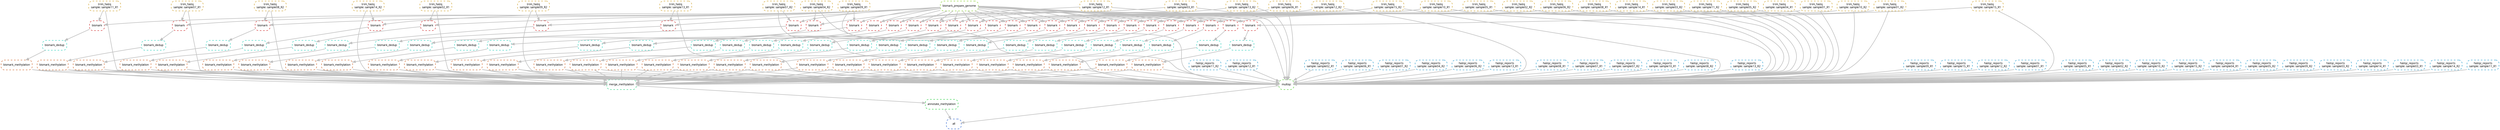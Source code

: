digraph snakemake_dag {
    graph[bgcolor=white, margin=0];
    node[shape=box, style=rounded, fontname=sans,                 fontsize=10, penwidth=2];
    edge[penwidth=2, color=grey];
	0[label = "trim_fastq\nsample: sample06_R2", color = "0.12 0.6 0.85", style="rounded,dashed"];
	1[label = "bismark_dedup", color = "0.48 0.6 0.85", style="rounded,dashed"];
	2[label = "bismark_dedup", color = "0.48 0.6 0.85", style="rounded,dashed"];
	3[label = "bismark_methylation", color = "0.06 0.6 0.85", style="rounded,dashed"];
	4[label = "fastqc_reports\nsample: sample15_R1", color = "0.55 0.6 0.85", style="rounded,dashed"];
	5[label = "bismark_methylation", color = "0.06 0.6 0.85", style="rounded,dashed"];
	6[label = "trim_fastq\nsample: sample15_R1", color = "0.12 0.6 0.85", style="rounded,dashed"];
	7[label = "bismark", color = "0.00 0.6 0.85", style="rounded,dashed"];
	8[label = "bismark", color = "0.00 0.6 0.85", style="rounded,dashed"];
	9[label = "trim_fastq\nsample: sample11_R2", color = "0.12 0.6 0.85", style="rounded,dashed"];
	10[label = "fastqc_reports\nsample: sample12_R2", color = "0.55 0.6 0.85", style="rounded,dashed"];
	11[label = "trim_fastq\nsample: sample09_R1", color = "0.12 0.6 0.85", style="rounded,dashed"];
	12[label = "bismark_methylation", color = "0.06 0.6 0.85", style="rounded,dashed"];
	13[label = "bismark_dedup", color = "0.48 0.6 0.85", style="rounded,dashed"];
	14[label = "bismark_methylation", color = "0.06 0.6 0.85", style="rounded,dashed"];
	15[label = "bismark_methylation", color = "0.06 0.6 0.85", style="rounded,dashed"];
	16[label = "fastqc_reports\nsample: sample01_R1", color = "0.55 0.6 0.85", style="rounded,dashed"];
	17[label = "bismark_methylation", color = "0.06 0.6 0.85", style="rounded,dashed"];
	18[label = "all", color = "0.61 0.6 0.85", style="rounded,dashed"];
	19[label = "trim_fastq\nsample: sample09_R2", color = "0.12 0.6 0.85", style="rounded,dashed"];
	20[label = "bismark", color = "0.00 0.6 0.85", style="rounded,dashed"];
	21[label = "trim_fastq\nsample: sample08_R1", color = "0.12 0.6 0.85", style="rounded,dashed"];
	22[label = "fastqc_reports\nsample: sample05_R1", color = "0.55 0.6 0.85", style="rounded,dashed"];
	23[label = "trim_fastq\nsample: sample12_R2", color = "0.12 0.6 0.85", style="rounded,dashed"];
	24[label = "bismark_methylation", color = "0.06 0.6 0.85", style="rounded,dashed"];
	25[label = "bismark", color = "0.00 0.6 0.85", style="rounded,dashed"];
	26[label = "fastqc_reports\nsample: sample02_R2", color = "0.55 0.6 0.85", style="rounded,dashed"];
	27[label = "bismark_methylation", color = "0.06 0.6 0.85", style="rounded,dashed"];
	28[label = "trim_fastq\nsample: sample10_R1", color = "0.12 0.6 0.85", style="rounded,dashed"];
	29[label = "fastqc_reports\nsample: sample10_R2", color = "0.55 0.6 0.85", style="rounded,dashed"];
	30[label = "bismark_dedup", color = "0.48 0.6 0.85", style="rounded,dashed"];
	31[label = "bismark_dedup", color = "0.48 0.6 0.85", style="rounded,dashed"];
	32[label = "bismark_methylation", color = "0.06 0.6 0.85", style="rounded,dashed"];
	33[label = "bismark_dedup", color = "0.48 0.6 0.85", style="rounded,dashed"];
	34[label = "bismark_methylation", color = "0.06 0.6 0.85", style="rounded,dashed"];
	35[label = "bismark_methylation", color = "0.06 0.6 0.85", style="rounded,dashed"];
	36[label = "bismark", color = "0.00 0.6 0.85", style="rounded,dashed"];
	37[label = "bismark", color = "0.00 0.6 0.85", style="rounded,dashed"];
	38[label = "fastqc_reports\nsample: sample15_R2", color = "0.55 0.6 0.85", style="rounded,dashed"];
	39[label = "fastqc_reports\nsample: sample04_R1", color = "0.55 0.6 0.85", style="rounded,dashed"];
	40[label = "bismark", color = "0.00 0.6 0.85", style="rounded,dashed"];
	41[label = "bismark_dedup", color = "0.48 0.6 0.85", style="rounded,dashed"];
	42[label = "trim_fastq\nsample: sample01_R2", color = "0.12 0.6 0.85", style="rounded,dashed"];
	43[label = "bismark", color = "0.00 0.6 0.85", style="rounded,dashed"];
	44[label = "merge_methylation", color = "0.42 0.6 0.85", style="rounded,dashed"];
	45[label = "trim_fastq\nsample: sample13_R1", color = "0.12 0.6 0.85", style="rounded,dashed"];
	46[label = "fastqc_reports\nsample: sample05_R2", color = "0.55 0.6 0.85", style="rounded,dashed"];
	47[label = "bismark_dedup", color = "0.48 0.6 0.85", style="rounded,dashed"];
	48[label = "bismark_methylation", color = "0.06 0.6 0.85", style="rounded,dashed"];
	49[label = "fastqc_reports\nsample: sample09_R2", color = "0.55 0.6 0.85", style="rounded,dashed"];
	50[label = "bismark_dedup", color = "0.48 0.6 0.85", style="rounded,dashed"];
	51[label = "fastqc_reports\nsample: sample03_R2", color = "0.55 0.6 0.85", style="rounded,dashed"];
	52[label = "fastqc_reports\nsample: sample14_R1", color = "0.55 0.6 0.85", style="rounded,dashed"];
	53[label = "bismark_dedup", color = "0.48 0.6 0.85", style="rounded,dashed"];
	54[label = "bismark_dedup", color = "0.48 0.6 0.85", style="rounded,dashed"];
	55[label = "bismark_prepare_genome", color = "0.24 0.6 0.85", style="rounded,dashed"];
	56[label = "bismark", color = "0.00 0.6 0.85", style="rounded,dashed"];
	57[label = "fastqc_reports\nsample: sample03_R1", color = "0.55 0.6 0.85", style="rounded,dashed"];
	58[label = "fastqc_reports\nsample: sample14_R2", color = "0.55 0.6 0.85", style="rounded,dashed"];
	59[label = "bismark_methylation", color = "0.06 0.6 0.85", style="rounded,dashed"];
	60[label = "bismark_dedup", color = "0.48 0.6 0.85", style="rounded,dashed"];
	61[label = "bismark_dedup", color = "0.48 0.6 0.85", style="rounded,dashed"];
	62[label = "bismark", color = "0.00 0.6 0.85", style="rounded,dashed"];
	63[label = "trim_fastq\nsample: sample11_R1", color = "0.12 0.6 0.85", style="rounded,dashed"];
	64[label = "bismark_dedup", color = "0.48 0.6 0.85", style="rounded,dashed"];
	65[label = "bismark_dedup", color = "0.48 0.6 0.85", style="rounded,dashed"];
	66[label = "fastqc_reports\nsample: sample11_R1", color = "0.55 0.6 0.85", style="rounded,dashed"];
	67[label = "fastqc_reports\nsample: sample11_R2", color = "0.55 0.6 0.85", style="rounded,dashed"];
	68[label = "trim_fastq\nsample: sample07_R1", color = "0.12 0.6 0.85", style="rounded,dashed"];
	69[label = "bismark", color = "0.00 0.6 0.85", style="rounded,dashed"];
	70[label = "fastqc_reports\nsample: sample12_R1", color = "0.55 0.6 0.85", style="rounded,dashed"];
	71[label = "trim_fastq\nsample: sample07_R2", color = "0.12 0.6 0.85", style="rounded,dashed"];
	72[label = "bismark_methylation", color = "0.06 0.6 0.85", style="rounded,dashed"];
	73[label = "trim_fastq\nsample: sample02_R1", color = "0.12 0.6 0.85", style="rounded,dashed"];
	74[label = "bismark_methylation", color = "0.06 0.6 0.85", style="rounded,dashed"];
	75[label = "bismark_dedup", color = "0.48 0.6 0.85", style="rounded,dashed"];
	76[label = "trim_fastq\nsample: sample01_R1", color = "0.12 0.6 0.85", style="rounded,dashed"];
	77[label = "bismark_dedup", color = "0.48 0.6 0.85", style="rounded,dashed"];
	78[label = "bismark_methylation", color = "0.06 0.6 0.85", style="rounded,dashed"];
	79[label = "fastqc_reports\nsample: sample02_R1", color = "0.55 0.6 0.85", style="rounded,dashed"];
	80[label = "bismark_methylation", color = "0.06 0.6 0.85", style="rounded,dashed"];
	81[label = "bismark_dedup", color = "0.48 0.6 0.85", style="rounded,dashed"];
	82[label = "bismark_methylation", color = "0.06 0.6 0.85", style="rounded,dashed"];
	83[label = "bismark_methylation", color = "0.06 0.6 0.85", style="rounded,dashed"];
	84[label = "bismark", color = "0.00 0.6 0.85", style="rounded,dashed"];
	85[label = "bismark", color = "0.00 0.6 0.85", style="rounded,dashed"];
	86[label = "fastqc_reports\nsample: sample06_R1", color = "0.55 0.6 0.85", style="rounded,dashed"];
	87[label = "fastqc_reports\nsample: sample01_R2", color = "0.55 0.6 0.85", style="rounded,dashed"];
	88[label = "trim_fastq\nsample: sample10_R2", color = "0.12 0.6 0.85", style="rounded,dashed"];
	89[label = "bismark", color = "0.00 0.6 0.85", style="rounded,dashed"];
	90[label = "bismark", color = "0.00 0.6 0.85", style="rounded,dashed"];
	91[label = "bismark", color = "0.00 0.6 0.85", style="rounded,dashed"];
	92[label = "bismark_dedup", color = "0.48 0.6 0.85", style="rounded,dashed"];
	93[label = "bismark_methylation", color = "0.06 0.6 0.85", style="rounded,dashed"];
	94[label = "fastqc_reports\nsample: sample04_R2", color = "0.55 0.6 0.85", style="rounded,dashed"];
	95[label = "trim_fastq\nsample: sample13_R2", color = "0.12 0.6 0.85", style="rounded,dashed"];
	96[label = "bismark", color = "0.00 0.6 0.85", style="rounded,dashed"];
	97[label = "bismark", color = "0.00 0.6 0.85", style="rounded,dashed"];
	98[label = "bismark", color = "0.00 0.6 0.85", style="rounded,dashed"];
	99[label = "fastqc_reports\nsample: sample06_R2", color = "0.55 0.6 0.85", style="rounded,dashed"];
	100[label = "fastqc_reports\nsample: sample13_R1", color = "0.55 0.6 0.85", style="rounded,dashed"];
	101[label = "multiqc", color = "0.30 0.6 0.85", style="rounded,dashed"];
	102[label = "bismark", color = "0.00 0.6 0.85", style="rounded,dashed"];
	103[label = "bismark", color = "0.00 0.6 0.85", style="rounded,dashed"];
	104[label = "trim_fastq\nsample: sample05_R2", color = "0.12 0.6 0.85", style="rounded,dashed"];
	105[label = "bismark", color = "0.00 0.6 0.85", style="rounded,dashed"];
	106[label = "bismark_dedup", color = "0.48 0.6 0.85", style="rounded,dashed"];
	107[label = "bismark_dedup", color = "0.48 0.6 0.85", style="rounded,dashed"];
	108[label = "trim_fastq\nsample: sample12_R1", color = "0.12 0.6 0.85", style="rounded,dashed"];
	109[label = "fastqc_reports\nsample: sample08_R1", color = "0.55 0.6 0.85", style="rounded,dashed"];
	110[label = "bismark", color = "0.00 0.6 0.85", style="rounded,dashed"];
	111[label = "bismark_methylation", color = "0.06 0.6 0.85", style="rounded,dashed"];
	112[label = "bismark", color = "0.00 0.6 0.85", style="rounded,dashed"];
	113[label = "bismark_methylation", color = "0.06 0.6 0.85", style="rounded,dashed"];
	114[label = "bismark_methylation", color = "0.06 0.6 0.85", style="rounded,dashed"];
	115[label = "fastqc_reports\nsample: sample07_R1", color = "0.55 0.6 0.85", style="rounded,dashed"];
	116[label = "bismark_dedup", color = "0.48 0.6 0.85", style="rounded,dashed"];
	117[label = "bismark", color = "0.00 0.6 0.85", style="rounded,dashed"];
	118[label = "bismark_dedup", color = "0.48 0.6 0.85", style="rounded,dashed"];
	119[label = "bismark_dedup", color = "0.48 0.6 0.85", style="rounded,dashed"];
	120[label = "trim_fastq\nsample: sample03_R2", color = "0.12 0.6 0.85", style="rounded,dashed"];
	121[label = "bismark_dedup", color = "0.48 0.6 0.85", style="rounded,dashed"];
	122[label = "bismark_dedup", color = "0.48 0.6 0.85", style="rounded,dashed"];
	123[label = "bismark", color = "0.00 0.6 0.85", style="rounded,dashed"];
	124[label = "fastqc_reports\nsample: sample07_R2", color = "0.55 0.6 0.85", style="rounded,dashed"];
	125[label = "fastqc_reports\nsample: sample10_R1", color = "0.55 0.6 0.85", style="rounded,dashed"];
	126[label = "bismark", color = "0.00 0.6 0.85", style="rounded,dashed"];
	127[label = "trim_fastq\nsample: sample14_R1", color = "0.12 0.6 0.85", style="rounded,dashed"];
	128[label = "bismark_methylation", color = "0.06 0.6 0.85", style="rounded,dashed"];
	129[label = "bismark_methylation", color = "0.06 0.6 0.85", style="rounded,dashed"];
	130[label = "bismark_dedup", color = "0.48 0.6 0.85", style="rounded,dashed"];
	131[label = "trim_fastq\nsample: sample04_R2", color = "0.12 0.6 0.85", style="rounded,dashed"];
	132[label = "bismark_methylation", color = "0.06 0.6 0.85", style="rounded,dashed"];
	133[label = "fastqc_reports\nsample: sample08_R2", color = "0.55 0.6 0.85", style="rounded,dashed"];
	134[label = "trim_fastq\nsample: sample05_R1", color = "0.12 0.6 0.85", style="rounded,dashed"];
	135[label = "trim_fastq\nsample: sample02_R2", color = "0.12 0.6 0.85", style="rounded,dashed"];
	136[label = "trim_fastq\nsample: sample06_R1", color = "0.12 0.6 0.85", style="rounded,dashed"];
	137[label = "trim_fastq\nsample: sample04_R1", color = "0.12 0.6 0.85", style="rounded,dashed"];
	138[label = "bismark_methylation", color = "0.06 0.6 0.85", style="rounded,dashed"];
	139[label = "bismark", color = "0.00 0.6 0.85", style="rounded,dashed"];
	140[label = "bismark_dedup", color = "0.48 0.6 0.85", style="rounded,dashed"];
	141[label = "trim_fastq\nsample: sample03_R1", color = "0.12 0.6 0.85", style="rounded,dashed"];
	142[label = "trim_fastq\nsample: sample14_R2", color = "0.12 0.6 0.85", style="rounded,dashed"];
	143[label = "bismark_dedup", color = "0.48 0.6 0.85", style="rounded,dashed"];
	144[label = "bismark", color = "0.00 0.6 0.85", style="rounded,dashed"];
	145[label = "trim_fastq\nsample: sample08_R2", color = "0.12 0.6 0.85", style="rounded,dashed"];
	146[label = "bismark_methylation", color = "0.06 0.6 0.85", style="rounded,dashed"];
	147[label = "fastqc_reports\nsample: sample13_R2", color = "0.55 0.6 0.85", style="rounded,dashed"];
	148[label = "bismark_methylation", color = "0.06 0.6 0.85", style="rounded,dashed"];
	149[label = "bismark_methylation", color = "0.06 0.6 0.85", style="rounded,dashed"];
	150[label = "bismark", color = "0.00 0.6 0.85", style="rounded,dashed"];
	151[label = "trim_fastq\nsample: sample15_R2", color = "0.12 0.6 0.85", style="rounded,dashed"];
	152[label = "annotate_methylation", color = "0.36 0.6 0.85", style="rounded,dashed"];
	153[label = "bismark_dedup", color = "0.48 0.6 0.85", style="rounded,dashed"];
	154[label = "fastqc_reports\nsample: sample09_R1", color = "0.55 0.6 0.85", style="rounded,dashed"];
	90 -> 1
	102 -> 2
	2 -> 3
	119 -> 5
	134 -> 7
	55 -> 7
	68 -> 8
	55 -> 8
	81 -> 12
	20 -> 13
	41 -> 14
	64 -> 15
	116 -> 17
	101 -> 18
	152 -> 18
	141 -> 20
	55 -> 20
	92 -> 24
	55 -> 25
	131 -> 25
	130 -> 27
	40 -> 30
	117 -> 31
	13 -> 32
	37 -> 33
	53 -> 34
	77 -> 35
	145 -> 36
	55 -> 36
	55 -> 37
	127 -> 37
	55 -> 40
	63 -> 40
	144 -> 41
	55 -> 43
	28 -> 43
	83 -> 44
	82 -> 44
	3 -> 44
	5 -> 44
	48 -> 44
	111 -> 44
	93 -> 44
	129 -> 44
	78 -> 44
	12 -> 44
	14 -> 44
	132 -> 44
	15 -> 44
	17 -> 44
	59 -> 44
	138 -> 44
	80 -> 44
	72 -> 44
	24 -> 44
	113 -> 44
	27 -> 44
	146 -> 44
	74 -> 44
	148 -> 44
	149 -> 44
	128 -> 44
	32 -> 44
	34 -> 44
	35 -> 44
	114 -> 44
	62 -> 47
	61 -> 48
	105 -> 50
	91 -> 53
	43 -> 54
	55 -> 56
	42 -> 56
	50 -> 59
	97 -> 60
	150 -> 61
	142 -> 62
	55 -> 62
	36 -> 64
	89 -> 65
	104 -> 69
	55 -> 69
	122 -> 72
	143 -> 74
	103 -> 75
	123 -> 77
	33 -> 78
	75 -> 80
	96 -> 81
	153 -> 82
	31 -> 83
	73 -> 84
	55 -> 84
	0 -> 85
	55 -> 85
	55 -> 89
	71 -> 89
	108 -> 90
	55 -> 90
	55 -> 91
	136 -> 91
	7 -> 92
	47 -> 93
	120 -> 96
	55 -> 96
	88 -> 97
	55 -> 97
	76 -> 98
	55 -> 98
	0 -> 101
	3 -> 101
	4 -> 101
	5 -> 101
	6 -> 101
	9 -> 101
	10 -> 101
	11 -> 101
	12 -> 101
	14 -> 101
	15 -> 101
	16 -> 101
	17 -> 101
	19 -> 101
	21 -> 101
	22 -> 101
	23 -> 101
	24 -> 101
	26 -> 101
	27 -> 101
	28 -> 101
	29 -> 101
	32 -> 101
	34 -> 101
	35 -> 101
	38 -> 101
	39 -> 101
	42 -> 101
	45 -> 101
	46 -> 101
	48 -> 101
	49 -> 101
	51 -> 101
	52 -> 101
	57 -> 101
	76 -> 101
	63 -> 101
	66 -> 101
	67 -> 101
	68 -> 101
	70 -> 101
	71 -> 101
	72 -> 101
	100 -> 101
	74 -> 101
	58 -> 101
	128 -> 101
	134 -> 101
	80 -> 101
	82 -> 101
	83 -> 101
	86 -> 101
	87 -> 101
	88 -> 101
	93 -> 101
	94 -> 101
	95 -> 101
	99 -> 101
	59 -> 101
	104 -> 101
	108 -> 101
	109 -> 101
	111 -> 101
	113 -> 101
	114 -> 101
	115 -> 101
	120 -> 101
	124 -> 101
	125 -> 101
	127 -> 101
	78 -> 101
	129 -> 101
	131 -> 101
	132 -> 101
	133 -> 101
	79 -> 101
	135 -> 101
	136 -> 101
	137 -> 101
	138 -> 101
	73 -> 101
	141 -> 101
	142 -> 101
	145 -> 101
	146 -> 101
	147 -> 101
	148 -> 101
	149 -> 101
	151 -> 101
	154 -> 101
	55 -> 102
	135 -> 102
	55 -> 103
	11 -> 103
	55 -> 105
	23 -> 105
	112 -> 106
	69 -> 107
	55 -> 110
	95 -> 110
	107 -> 111
	137 -> 112
	55 -> 112
	121 -> 113
	60 -> 114
	126 -> 116
	6 -> 117
	55 -> 117
	25 -> 118
	84 -> 119
	98 -> 121
	8 -> 122
	45 -> 123
	55 -> 123
	9 -> 126
	55 -> 126
	140 -> 128
	65 -> 129
	110 -> 130
	30 -> 132
	118 -> 138
	151 -> 139
	55 -> 139
	56 -> 140
	139 -> 143
	21 -> 144
	55 -> 144
	106 -> 146
	54 -> 148
	1 -> 149
	55 -> 150
	19 -> 150
	44 -> 152
	85 -> 153
}            
